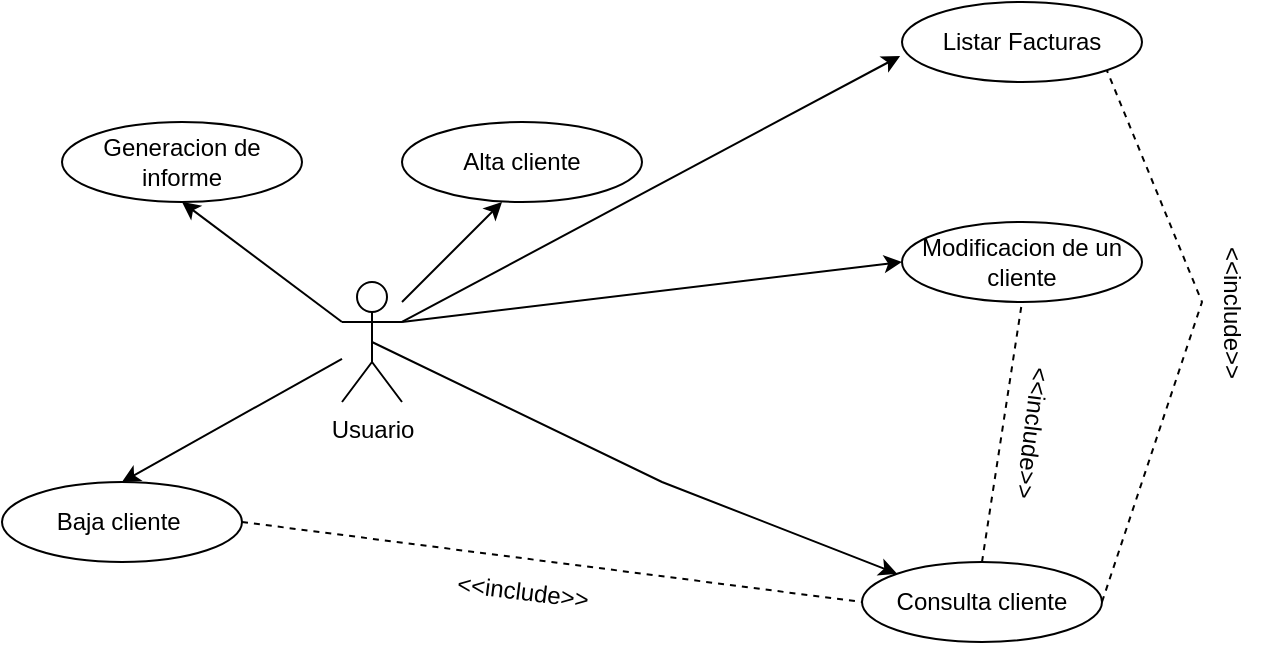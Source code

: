 <mxfile version="21.0.2" type="github"><diagram name="Página-1" id="WDIqIccVV36-uq45k96D"><mxGraphModel dx="1434" dy="756" grid="1" gridSize="10" guides="1" tooltips="1" connect="1" arrows="1" fold="1" page="1" pageScale="1" pageWidth="827" pageHeight="1169" math="0" shadow="0"><root><mxCell id="0"/><mxCell id="1" parent="0"/><mxCell id="J3e_mtfJ9Ee90PMYYtD5-1" value="Usuario&lt;br&gt;" style="shape=umlActor;verticalLabelPosition=bottom;verticalAlign=top;html=1;outlineConnect=0;" vertex="1" parent="1"><mxGeometry x="250" y="290" width="30" height="60" as="geometry"/></mxCell><mxCell id="J3e_mtfJ9Ee90PMYYtD5-3" value="Alta cliente" style="ellipse;whiteSpace=wrap;html=1;" vertex="1" parent="1"><mxGeometry x="280" y="210" width="120" height="40" as="geometry"/></mxCell><mxCell id="J3e_mtfJ9Ee90PMYYtD5-4" value="Consulta cliente" style="ellipse;whiteSpace=wrap;html=1;" vertex="1" parent="1"><mxGeometry x="510" y="430" width="120" height="40" as="geometry"/></mxCell><mxCell id="J3e_mtfJ9Ee90PMYYtD5-5" value="Generacion de informe" style="ellipse;whiteSpace=wrap;html=1;" vertex="1" parent="1"><mxGeometry x="110" y="210" width="120" height="40" as="geometry"/></mxCell><mxCell id="J3e_mtfJ9Ee90PMYYtD5-6" value="Baja cliente&amp;nbsp;" style="ellipse;whiteSpace=wrap;html=1;" vertex="1" parent="1"><mxGeometry x="80" y="390" width="120" height="40" as="geometry"/></mxCell><mxCell id="J3e_mtfJ9Ee90PMYYtD5-7" value="Listar Facturas" style="ellipse;whiteSpace=wrap;html=1;" vertex="1" parent="1"><mxGeometry x="530" y="150" width="120" height="40" as="geometry"/></mxCell><mxCell id="J3e_mtfJ9Ee90PMYYtD5-8" value="Modificacion de un&lt;br&gt;cliente" style="ellipse;whiteSpace=wrap;html=1;" vertex="1" parent="1"><mxGeometry x="530" y="260" width="120" height="40" as="geometry"/></mxCell><mxCell id="J3e_mtfJ9Ee90PMYYtD5-16" value="" style="endArrow=none;dashed=1;html=1;rounded=0;exitX=1;exitY=0.5;exitDx=0;exitDy=0;entryX=0;entryY=0.5;entryDx=0;entryDy=0;" edge="1" parent="1" source="J3e_mtfJ9Ee90PMYYtD5-6" target="J3e_mtfJ9Ee90PMYYtD5-4"><mxGeometry width="50" height="50" relative="1" as="geometry"><mxPoint x="390" y="410" as="sourcePoint"/><mxPoint x="410" y="410" as="targetPoint"/></mxGeometry></mxCell><mxCell id="J3e_mtfJ9Ee90PMYYtD5-17" value="&amp;lt;&amp;lt;include&amp;gt;&amp;gt;" style="text;html=1;align=center;verticalAlign=middle;resizable=0;points=[];autosize=1;strokeColor=none;fillColor=none;rotation=7;" vertex="1" parent="1"><mxGeometry x="295" y="430" width="90" height="30" as="geometry"/></mxCell><mxCell id="J3e_mtfJ9Ee90PMYYtD5-19" value="" style="endArrow=classic;html=1;rounded=0;exitX=0.5;exitY=0.5;exitDx=0;exitDy=0;exitPerimeter=0;entryX=0;entryY=0;entryDx=0;entryDy=0;" edge="1" parent="1" source="J3e_mtfJ9Ee90PMYYtD5-1" target="J3e_mtfJ9Ee90PMYYtD5-4"><mxGeometry width="50" height="50" relative="1" as="geometry"><mxPoint x="390" y="410" as="sourcePoint"/><mxPoint x="440" y="360" as="targetPoint"/><Array as="points"><mxPoint x="410" y="390"/></Array></mxGeometry></mxCell><mxCell id="J3e_mtfJ9Ee90PMYYtD5-20" value="" style="endArrow=classic;html=1;rounded=0;entryX=0.5;entryY=1;entryDx=0;entryDy=0;exitX=0;exitY=0.333;exitDx=0;exitDy=0;exitPerimeter=0;" edge="1" parent="1" source="J3e_mtfJ9Ee90PMYYtD5-1" target="J3e_mtfJ9Ee90PMYYtD5-5"><mxGeometry width="50" height="50" relative="1" as="geometry"><mxPoint x="170" y="345" as="sourcePoint"/><mxPoint x="220" y="295" as="targetPoint"/></mxGeometry></mxCell><mxCell id="J3e_mtfJ9Ee90PMYYtD5-21" value="" style="endArrow=classic;html=1;rounded=0;entryX=0.5;entryY=0;entryDx=0;entryDy=0;" edge="1" parent="1" source="J3e_mtfJ9Ee90PMYYtD5-1" target="J3e_mtfJ9Ee90PMYYtD5-6"><mxGeometry width="50" height="50" relative="1" as="geometry"><mxPoint x="115" y="350" as="sourcePoint"/><mxPoint x="165" y="300" as="targetPoint"/></mxGeometry></mxCell><mxCell id="J3e_mtfJ9Ee90PMYYtD5-22" value="" style="endArrow=classic;html=1;rounded=0;" edge="1" parent="1"><mxGeometry width="50" height="50" relative="1" as="geometry"><mxPoint x="280" y="300" as="sourcePoint"/><mxPoint x="330" y="250" as="targetPoint"/></mxGeometry></mxCell><mxCell id="J3e_mtfJ9Ee90PMYYtD5-23" value="" style="endArrow=classic;html=1;rounded=0;entryX=-0.008;entryY=0.675;entryDx=0;entryDy=0;entryPerimeter=0;exitX=1;exitY=0.333;exitDx=0;exitDy=0;exitPerimeter=0;" edge="1" parent="1" source="J3e_mtfJ9Ee90PMYYtD5-1" target="J3e_mtfJ9Ee90PMYYtD5-7"><mxGeometry width="50" height="50" relative="1" as="geometry"><mxPoint x="300" y="320" as="sourcePoint"/><mxPoint x="350" y="270" as="targetPoint"/></mxGeometry></mxCell><mxCell id="J3e_mtfJ9Ee90PMYYtD5-24" value="" style="endArrow=classic;html=1;rounded=0;entryX=0;entryY=0.5;entryDx=0;entryDy=0;" edge="1" parent="1" target="J3e_mtfJ9Ee90PMYYtD5-8"><mxGeometry width="50" height="50" relative="1" as="geometry"><mxPoint x="280" y="310" as="sourcePoint"/><mxPoint x="365" y="285" as="targetPoint"/></mxGeometry></mxCell><mxCell id="J3e_mtfJ9Ee90PMYYtD5-25" value="" style="endArrow=none;dashed=1;html=1;rounded=0;entryX=0.5;entryY=1;entryDx=0;entryDy=0;exitX=0.5;exitY=0;exitDx=0;exitDy=0;" edge="1" parent="1" source="J3e_mtfJ9Ee90PMYYtD5-4" target="J3e_mtfJ9Ee90PMYYtD5-8"><mxGeometry width="50" height="50" relative="1" as="geometry"><mxPoint x="390" y="410" as="sourcePoint"/><mxPoint x="440" y="360" as="targetPoint"/></mxGeometry></mxCell><mxCell id="J3e_mtfJ9Ee90PMYYtD5-26" value="&amp;lt;&amp;lt;include&amp;gt;&amp;gt;" style="text;html=1;align=center;verticalAlign=middle;resizable=0;points=[];autosize=1;strokeColor=none;fillColor=none;rotation=97;" vertex="1" parent="1"><mxGeometry x="550" y="350" width="90" height="30" as="geometry"/></mxCell><mxCell id="J3e_mtfJ9Ee90PMYYtD5-28" value="" style="endArrow=none;dashed=1;html=1;rounded=0;entryX=1;entryY=1;entryDx=0;entryDy=0;exitX=1;exitY=0.5;exitDx=0;exitDy=0;" edge="1" parent="1" source="J3e_mtfJ9Ee90PMYYtD5-4" target="J3e_mtfJ9Ee90PMYYtD5-7"><mxGeometry width="50" height="50" relative="1" as="geometry"><mxPoint x="750" y="420" as="sourcePoint"/><mxPoint x="750" y="180" as="targetPoint"/><Array as="points"><mxPoint x="680" y="300"/></Array></mxGeometry></mxCell><mxCell id="J3e_mtfJ9Ee90PMYYtD5-29" value="&amp;lt;&amp;lt;include&amp;gt;&amp;gt;" style="text;html=1;align=center;verticalAlign=middle;resizable=0;points=[];autosize=1;strokeColor=none;fillColor=none;rotation=90;" vertex="1" parent="1"><mxGeometry x="650" y="290" width="90" height="30" as="geometry"/></mxCell></root></mxGraphModel></diagram></mxfile>